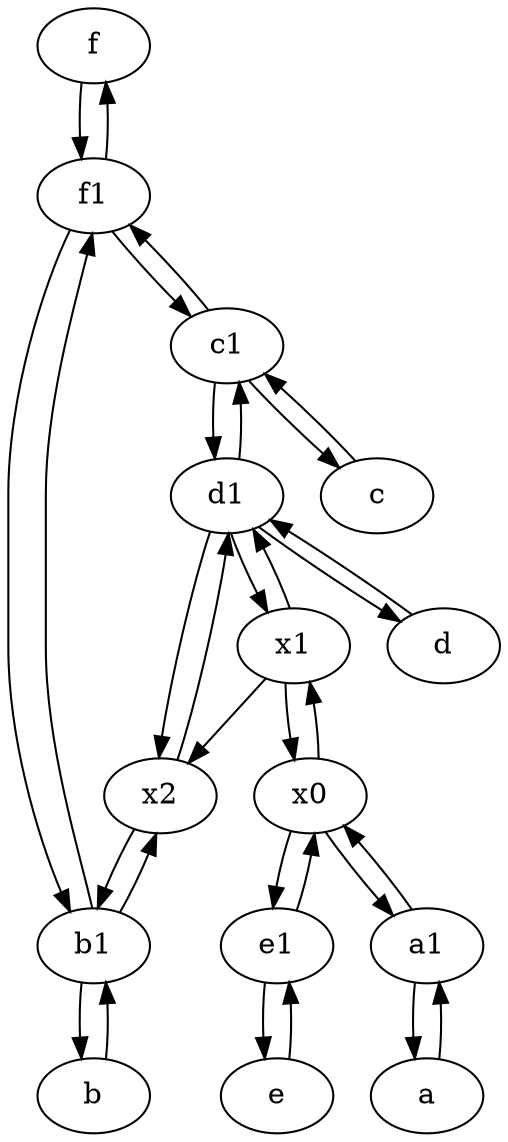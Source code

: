 digraph  {
	f [pos="15,45!"];
	f1;
	x1;
	b [pos="50,20!"];
	x2;
	b1 [pos="45,20!"];
	e1 [pos="25,45!"];
	d1 [pos="25,30!"];
	x0;
	d [pos="20,30!"];
	a [pos="40,10!"];
	c [pos="20,10!"];
	e [pos="30,50!"];
	a1 [pos="40,15!"];
	c1 [pos="30,15!"];
	x0 -> e1;
	b1 -> b;
	d1 -> x1;
	f1 -> b1;
	c1 -> f1;
	x0 -> a1;
	b1 -> x2;
	x1 -> x0;
	x2 -> b1;
	a -> a1;
	x1 -> d1;
	d1 -> d;
	f1 -> c1;
	d1 -> x2;
	a1 -> x0;
	b1 -> f1;
	b -> b1;
	x2 -> d1;
	d -> d1;
	c -> c1;
	e -> e1;
	d1 -> c1;
	f1 -> f;
	e1 -> e;
	c1 -> d1;
	e1 -> x0;
	x0 -> x1;
	c1 -> c;
	f -> f1;
	a1 -> a;
	x1 -> x2;

	}